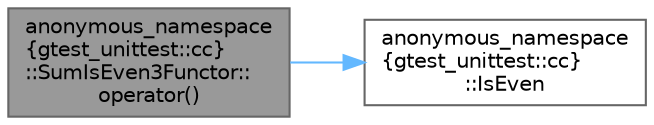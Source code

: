 digraph "anonymous_namespace{gtest_unittest::cc}::SumIsEven3Functor::operator()"
{
 // LATEX_PDF_SIZE
  bgcolor="transparent";
  edge [fontname=Helvetica,fontsize=10,labelfontname=Helvetica,labelfontsize=10];
  node [fontname=Helvetica,fontsize=10,shape=box,height=0.2,width=0.4];
  rankdir="LR";
  Node1 [id="Node000001",label="anonymous_namespace\l\{gtest_unittest::cc\}\l::SumIsEven3Functor::\loperator()",height=0.2,width=0.4,color="gray40", fillcolor="grey60", style="filled", fontcolor="black",tooltip=" "];
  Node1 -> Node2 [id="edge1_Node000001_Node000002",color="steelblue1",style="solid",tooltip=" "];
  Node2 [id="Node000002",label="anonymous_namespace\l\{gtest_unittest::cc\}\l::IsEven",height=0.2,width=0.4,color="grey40", fillcolor="white", style="filled",URL="$namespaceanonymous__namespace_02gtest__unittest_8cc_03.html#a132bcfd597b55e61c477a239ce78b0ae",tooltip=" "];
}
